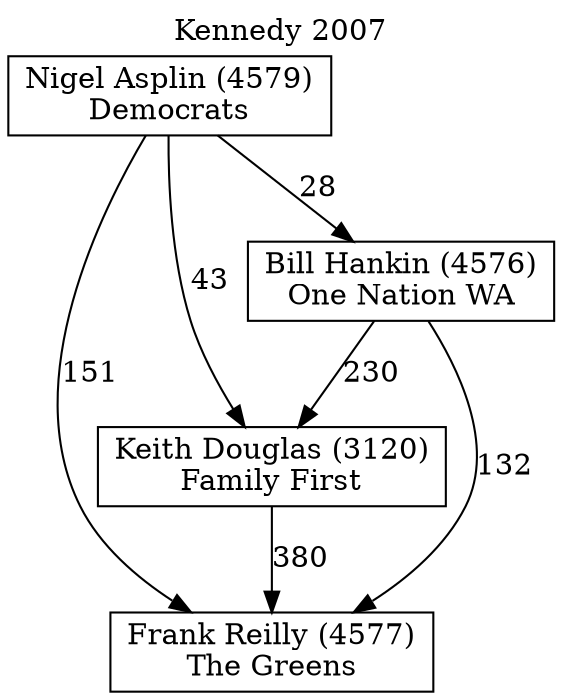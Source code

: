 // House preference flow
digraph "Frank Reilly (4577)_Kennedy_2007" {
	graph [label="Kennedy 2007" labelloc=t mclimit=10]
	node [shape=box]
	"Frank Reilly (4577)" [label="Frank Reilly (4577)
The Greens"]
	"Keith Douglas (3120)" [label="Keith Douglas (3120)
Family First"]
	"Bill Hankin (4576)" [label="Bill Hankin (4576)
One Nation WA"]
	"Nigel Asplin (4579)" [label="Nigel Asplin (4579)
Democrats"]
	"Frank Reilly (4577)" [label="Frank Reilly (4577)
The Greens"]
	"Bill Hankin (4576)" [label="Bill Hankin (4576)
One Nation WA"]
	"Nigel Asplin (4579)" [label="Nigel Asplin (4579)
Democrats"]
	"Frank Reilly (4577)" [label="Frank Reilly (4577)
The Greens"]
	"Nigel Asplin (4579)" [label="Nigel Asplin (4579)
Democrats"]
	"Nigel Asplin (4579)" [label="Nigel Asplin (4579)
Democrats"]
	"Bill Hankin (4576)" [label="Bill Hankin (4576)
One Nation WA"]
	"Nigel Asplin (4579)" [label="Nigel Asplin (4579)
Democrats"]
	"Nigel Asplin (4579)" [label="Nigel Asplin (4579)
Democrats"]
	"Keith Douglas (3120)" [label="Keith Douglas (3120)
Family First"]
	"Bill Hankin (4576)" [label="Bill Hankin (4576)
One Nation WA"]
	"Nigel Asplin (4579)" [label="Nigel Asplin (4579)
Democrats"]
	"Keith Douglas (3120)" [label="Keith Douglas (3120)
Family First"]
	"Nigel Asplin (4579)" [label="Nigel Asplin (4579)
Democrats"]
	"Nigel Asplin (4579)" [label="Nigel Asplin (4579)
Democrats"]
	"Bill Hankin (4576)" [label="Bill Hankin (4576)
One Nation WA"]
	"Nigel Asplin (4579)" [label="Nigel Asplin (4579)
Democrats"]
	"Nigel Asplin (4579)" [label="Nigel Asplin (4579)
Democrats"]
	"Keith Douglas (3120)" -> "Frank Reilly (4577)" [label=380]
	"Bill Hankin (4576)" -> "Keith Douglas (3120)" [label=230]
	"Nigel Asplin (4579)" -> "Bill Hankin (4576)" [label=28]
	"Bill Hankin (4576)" -> "Frank Reilly (4577)" [label=132]
	"Nigel Asplin (4579)" -> "Frank Reilly (4577)" [label=151]
	"Nigel Asplin (4579)" -> "Keith Douglas (3120)" [label=43]
}
